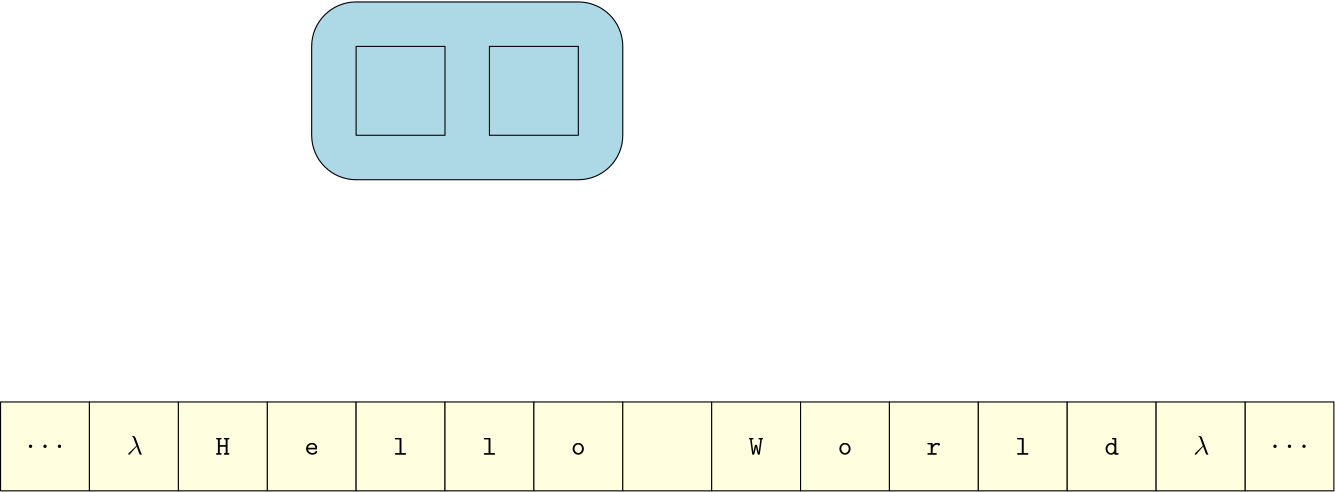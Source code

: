 <?xml version="1.0"?>
<!DOCTYPE ipe SYSTEM "ipe.dtd">
<ipe version="70218" creator="Ipe 7.2.28">
<info created="D:20250501171604" modified="D:20250501172314"/>
<preamble>\usepackage{amssymb}</preamble>
<ipestyle name="basic">
<symbol name="arrow/arc(spx)">
<path stroke="sym-stroke" fill="sym-stroke" pen="sym-pen">
0 0 m
-1 0.333 l
-1 -0.333 l
h
</path>
</symbol>
<symbol name="arrow/farc(spx)">
<path stroke="sym-stroke" fill="white" pen="sym-pen">
0 0 m
-1 0.333 l
-1 -0.333 l
h
</path>
</symbol>
<symbol name="arrow/ptarc(spx)">
<path stroke="sym-stroke" fill="sym-stroke" pen="sym-pen">
0 0 m
-1 0.333 l
-0.8 0 l
-1 -0.333 l
h
</path>
</symbol>
<symbol name="arrow/fptarc(spx)">
<path stroke="sym-stroke" fill="white" pen="sym-pen">
0 0 m
-1 0.333 l
-0.8 0 l
-1 -0.333 l
h
</path>
</symbol>
<symbol name="mark/circle(sx)" transformations="translations">
<path fill="sym-stroke">
0.6 0 0 0.6 0 0 e
0.4 0 0 0.4 0 0 e
</path>
</symbol>
<symbol name="mark/disk(sx)" transformations="translations">
<path fill="sym-stroke">
0.6 0 0 0.6 0 0 e
</path>
</symbol>
<symbol name="mark/fdisk(sfx)" transformations="translations">
<group>
<path fill="sym-fill">
0.5 0 0 0.5 0 0 e
</path>
<path fill="sym-stroke" fillrule="eofill">
0.6 0 0 0.6 0 0 e
0.4 0 0 0.4 0 0 e
</path>
</group>
</symbol>
<symbol name="mark/box(sx)" transformations="translations">
<path fill="sym-stroke" fillrule="eofill">
-0.6 -0.6 m
0.6 -0.6 l
0.6 0.6 l
-0.6 0.6 l
h
-0.4 -0.4 m
0.4 -0.4 l
0.4 0.4 l
-0.4 0.4 l
h
</path>
</symbol>
<symbol name="mark/square(sx)" transformations="translations">
<path fill="sym-stroke">
-0.6 -0.6 m
0.6 -0.6 l
0.6 0.6 l
-0.6 0.6 l
h
</path>
</symbol>
<symbol name="mark/fsquare(sfx)" transformations="translations">
<group>
<path fill="sym-fill">
-0.5 -0.5 m
0.5 -0.5 l
0.5 0.5 l
-0.5 0.5 l
h
</path>
<path fill="sym-stroke" fillrule="eofill">
-0.6 -0.6 m
0.6 -0.6 l
0.6 0.6 l
-0.6 0.6 l
h
-0.4 -0.4 m
0.4 -0.4 l
0.4 0.4 l
-0.4 0.4 l
h
</path>
</group>
</symbol>
<symbol name="mark/cross(sx)" transformations="translations">
<group>
<path fill="sym-stroke">
-0.43 -0.57 m
0.57 0.43 l
0.43 0.57 l
-0.57 -0.43 l
h
</path>
<path fill="sym-stroke">
-0.43 0.57 m
0.57 -0.43 l
0.43 -0.57 l
-0.57 0.43 l
h
</path>
</group>
</symbol>
<symbol name="arrow/fnormal(spx)">
<path stroke="sym-stroke" fill="white" pen="sym-pen">
0 0 m
-1 0.333 l
-1 -0.333 l
h
</path>
</symbol>
<symbol name="arrow/pointed(spx)">
<path stroke="sym-stroke" fill="sym-stroke" pen="sym-pen">
0 0 m
-1 0.333 l
-0.8 0 l
-1 -0.333 l
h
</path>
</symbol>
<symbol name="arrow/fpointed(spx)">
<path stroke="sym-stroke" fill="white" pen="sym-pen">
0 0 m
-1 0.333 l
-0.8 0 l
-1 -0.333 l
h
</path>
</symbol>
<symbol name="arrow/linear(spx)">
<path stroke="sym-stroke" pen="sym-pen">
-1 0.333 m
0 0 l
-1 -0.333 l
</path>
</symbol>
<symbol name="arrow/fdouble(spx)">
<path stroke="sym-stroke" fill="white" pen="sym-pen">
0 0 m
-1 0.333 l
-1 -0.333 l
h
-1 0 m
-2 0.333 l
-2 -0.333 l
h
</path>
</symbol>
<symbol name="arrow/double(spx)">
<path stroke="sym-stroke" fill="sym-stroke" pen="sym-pen">
0 0 m
-1 0.333 l
-1 -0.333 l
h
-1 0 m
-2 0.333 l
-2 -0.333 l
h
</path>
</symbol>
<symbol name="arrow/mid-normal(spx)">
<path stroke="sym-stroke" fill="sym-stroke" pen="sym-pen">
0.5 0 m
-0.5 0.333 l
-0.5 -0.333 l
h
</path>
</symbol>
<symbol name="arrow/mid-fnormal(spx)">
<path stroke="sym-stroke" fill="white" pen="sym-pen">
0.5 0 m
-0.5 0.333 l
-0.5 -0.333 l
h
</path>
</symbol>
<symbol name="arrow/mid-pointed(spx)">
<path stroke="sym-stroke" fill="sym-stroke" pen="sym-pen">
0.5 0 m
-0.5 0.333 l
-0.3 0 l
-0.5 -0.333 l
h
</path>
</symbol>
<symbol name="arrow/mid-fpointed(spx)">
<path stroke="sym-stroke" fill="white" pen="sym-pen">
0.5 0 m
-0.5 0.333 l
-0.3 0 l
-0.5 -0.333 l
h
</path>
</symbol>
<symbol name="arrow/mid-double(spx)">
<path stroke="sym-stroke" fill="sym-stroke" pen="sym-pen">
1 0 m
0 0.333 l
0 -0.333 l
h
0 0 m
-1 0.333 l
-1 -0.333 l
h
</path>
</symbol>
<symbol name="arrow/mid-fdouble(spx)">
<path stroke="sym-stroke" fill="white" pen="sym-pen">
1 0 m
0 0.333 l
0 -0.333 l
h
0 0 m
-1 0.333 l
-1 -0.333 l
h
</path>
</symbol>
<anglesize name="22.5 deg" value="22.5"/>
<anglesize name="30 deg" value="30"/>
<anglesize name="45 deg" value="45"/>
<anglesize name="60 deg" value="60"/>
<anglesize name="90 deg" value="90"/>
<arrowsize name="large" value="10"/>
<arrowsize name="small" value="5"/>
<arrowsize name="tiny" value="3"/>
<color name="blue" value="0 0 1"/>
<color name="brown" value="0.647 0.165 0.165"/>
<color name="darkblue" value="0 0 0.545"/>
<color name="darkcyan" value="0 0.545 0.545"/>
<color name="darkgray" value="0.663"/>
<color name="darkgreen" value="0 0.392 0"/>
<color name="darkmagenta" value="0.545 0 0.545"/>
<color name="darkorange" value="1 0.549 0"/>
<color name="darkred" value="0.545 0 0"/>
<color name="gold" value="1 0.843 0"/>
<color name="gray" value="0.745"/>
<color name="green" value="0 1 0"/>
<color name="lightblue" value="0.678 0.847 0.902"/>
<color name="lightcyan" value="0.878 1 1"/>
<color name="lightgray" value="0.827"/>
<color name="lightgreen" value="0.565 0.933 0.565"/>
<color name="lightyellow" value="1 1 0.878"/>
<color name="navy" value="0 0 0.502"/>
<color name="orange" value="1 0.647 0"/>
<color name="pink" value="1 0.753 0.796"/>
<color name="purple" value="0.627 0.125 0.941"/>
<color name="red" value="1 0 0"/>
<color name="seagreen" value="0.18 0.545 0.341"/>
<color name="turquoise" value="0.251 0.878 0.816"/>
<color name="violet" value="0.933 0.51 0.933"/>
<color name="yellow" value="1 1 0"/>
<dashstyle name="dash dot dotted" value="[4 2 1 2 1 2] 0"/>
<dashstyle name="dash dotted" value="[4 2 1 2] 0"/>
<dashstyle name="dashed" value="[4] 0"/>
<dashstyle name="dotted" value="[1 3] 0"/>
<gridsize name="10 pts (~3.5 mm)" value="10"/>
<gridsize name="14 pts (~5 mm)" value="14"/>
<gridsize name="16 pts (~6 mm)" value="16"/>
<gridsize name="20 pts (~7 mm)" value="20"/>
<gridsize name="28 pts (~10 mm)" value="28"/>
<gridsize name="32 pts (~12 mm)" value="32"/>
<gridsize name="4 pts" value="4"/>
<gridsize name="56 pts (~20 mm)" value="56"/>
<gridsize name="8 pts (~3 mm)" value="8"/>
<opacity name="10%" value="0.1"/>
<opacity name="30%" value="0.3"/>
<opacity name="50%" value="0.5"/>
<opacity name="75%" value="0.75"/>
<pen name="fat" value="1.2"/>
<pen name="heavier" value="0.8"/>
<pen name="ultrafat" value="2"/>
<symbolsize name="large" value="5"/>
<symbolsize name="small" value="2"/>
<symbolsize name="tiny" value="1.1"/>
<textsize name="Huge" value="\Huge"/>
<textsize name="LARGE" value="\LARGE"/>
<textsize name="Large" value="\Large"/>
<textsize name="footnote" value="\footnotesize"/>
<textsize name="huge" value="\huge"/>
<textsize name="large" value="\large"/>
<textsize name="script" value="\scriptsize"/>
<textsize name="small" value="\small"/>
<textsize name="tiny" value="\tiny"/>
<textstyle name="center" begin="\begin{center}" end="\end{center}"/>
<textstyle name="item" begin="\begin{itemize}\item{}" end="\end{itemize}"/>
<textstyle name="itemize" begin="\begin{itemize}" end="\end{itemize}"/>
<tiling name="falling" angle="-60" step="4" width="1"/>
<tiling name="rising" angle="30" step="4" width="1"/>
</ipestyle>
<page>
<layer name="alpha"/>
<view layers="alpha" active="alpha"/>
<path layer="alpha" stroke="black" fill="lightblue">
256 768 m
256 736 l
16 0 0 -16 240 736 240 720 a
160 720 l
16 0 0 -16 160 736 144 736 a
144 768 l
16 0 0 -16 160 768 160 784 a
240 784 l
16 0 0 -16 240 768 256 768 a
h
</path>
<path matrix="1 0 0 1 32 -48" stroke="black" fill="lightyellow">
96 688 m
96 656 l
128 656 l
128 688 l
h
</path>
<path matrix="1 0 0 1 64 -48" stroke="black" fill="lightyellow">
96 688 m
96 656 l
128 656 l
128 688 l
h
</path>
<path matrix="1 0 0 1 96 -48" stroke="black" fill="lightyellow">
96 688 m
96 656 l
128 656 l
128 688 l
h
</path>
<path matrix="1 0 0 1 128 -48" stroke="black" fill="lightyellow">
96 688 m
96 656 l
128 656 l
128 688 l
h
</path>
<path matrix="1 0 0 1 160 -48" stroke="black" fill="lightyellow">
96 688 m
96 656 l
128 656 l
128 688 l
h
</path>
<path matrix="1 0 0 1 192 -48" stroke="black" fill="lightyellow">
96 688 m
96 656 l
128 656 l
128 688 l
h
</path>
<path matrix="1 0 0 1 224 -48" stroke="black" fill="lightyellow">
96 688 m
96 656 l
128 656 l
128 688 l
h
</path>
<path matrix="1 0 0 1 256 -48" stroke="black" fill="lightyellow">
96 688 m
96 656 l
128 656 l
128 688 l
h
</path>
<path matrix="1 0 0 1 288 -48" stroke="black" fill="lightyellow">
96 688 m
96 656 l
128 656 l
128 688 l
h
</path>
<path matrix="1 0 0 1 320 -48" stroke="black" fill="lightyellow">
96 688 m
96 656 l
128 656 l
128 688 l
h
</path>
<path matrix="1 0 0 1 384 -48" stroke="black" fill="lightyellow">
96 688 m
96 656 l
128 656 l
128 688 l
h
</path>
<path matrix="1 0 0 1 -64 -48" stroke="black" fill="lightyellow">
96 688 m
96 656 l
128 656 l
128 688 l
h
</path>
<path matrix="1 0 0 1 0 -48" stroke="black" fill="lightyellow">
96 688 m
96 656 l
128 656 l
128 688 l
h
</path>
<path matrix="1 0 0 1 -32 -48" stroke="black" fill="lightyellow">
96 688 m
96 656 l
128 656 l
128 688 l
h
</path>
<path matrix="1 0 0 1 352 -48" stroke="black" fill="lightyellow">
96 688 m
96 656 l
128 656 l
128 688 l
h
</path>
<text matrix="1 0 0 1 -2.615 -3.044" transformations="translations" pos="144 624" stroke="black" type="label" width="5.23" height="4.289" depth="0" valign="baseline">\texttt{e}</text>
<text matrix="1 0 0 1 29.385 -3.044" transformations="translations" pos="144 624" stroke="black" type="label" width="5.23" height="6.088" depth="0" valign="baseline">\texttt{l}</text>
<text matrix="1 0 0 1 61.385 -3.044" transformations="translations" pos="144 624" stroke="black" type="label" width="5.23" height="6.088" depth="0" valign="baseline">\texttt{l}</text>
<text matrix="1 0 0 1 93.385 -3.044" transformations="translations" pos="144 624" stroke="black" type="label" width="5.23" height="4.289" depth="0" valign="baseline">\texttt{o}</text>
<text matrix="1 0 0 1 157.385 -3.044" transformations="translations" pos="144 624" stroke="black" type="label" width="5.23" height="6.088" depth="0" valign="baseline">\texttt{W}</text>
<text matrix="1 0 0 1 189.385 -3.044" transformations="translations" pos="144 624" stroke="black" type="label" width="5.23" height="4.289" depth="0" valign="baseline">\texttt{o}</text>
<text matrix="1 0 0 1 221.385 -3.044" transformations="translations" pos="144 624" stroke="black" type="label" width="5.23" height="4.289" depth="0" valign="baseline">\texttt{r}</text>
<text matrix="1 0 0 1 253.385 -3.044" transformations="translations" pos="144 624" stroke="black" type="label" width="5.23" height="6.088" depth="0" valign="baseline">\texttt{l}</text>
<text matrix="1 0 0 1 285.385 -3.044" transformations="translations" pos="144 624" stroke="black" type="label" width="5.23" height="6.088" depth="0" valign="baseline">\texttt{d}</text>
<text matrix="1 0 0 1 344.154 -0.6225" transformations="translations" pos="144 624" stroke="black" type="label" width="15.691" height="1.245" depth="0" valign="baseline">\texttt{\dots}</text>
<text matrix="1 0 0 1 -103.846 -0.6225" transformations="translations" pos="144 624" stroke="black" type="label" width="15.691" height="1.245" depth="0" valign="baseline">\texttt{\dots}</text>
<text matrix="1 0 0 1 -34.615 -3.044" transformations="translations" pos="144 624" stroke="black" type="label" width="5.23" height="6.088" depth="0" valign="baseline">\texttt{H}</text>
<text matrix="1 0 0 1 -66.615 -3.044" transformations="translations" pos="144 624" stroke="black" type="label" width="5.812" height="6.918" depth="0" valign="baseline" style="math">\lambda</text>
<text matrix="1 0 0 1 317.385 -3.044" transformations="translations" pos="144 624" stroke="black" type="label" width="5.812" height="6.918" depth="0" valign="baseline" style="math">\lambda</text>
<path stroke="black">
160 768 m
160 736 l
192 736 l
192 768 l
h
</path>
<path stroke="black">
208 768 m
208 736 l
240 736 l
240 768 l
h
</path>
</page>
</ipe>
